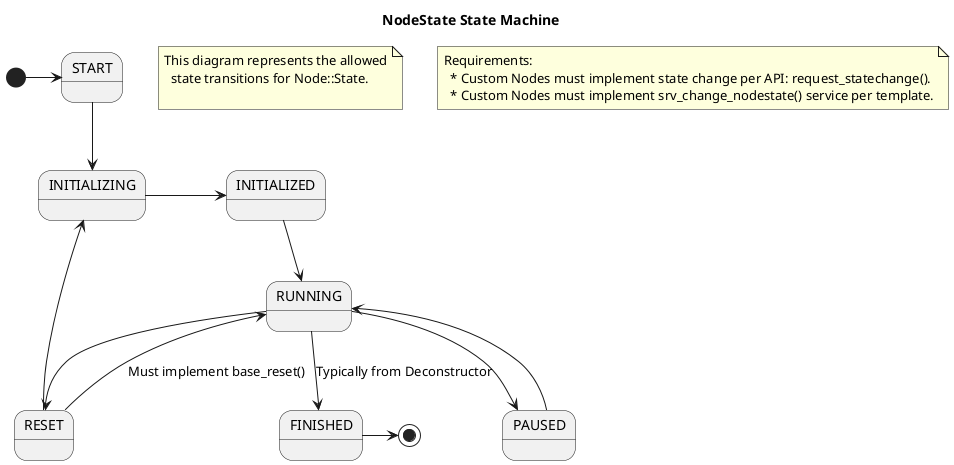 @startuml
title NodeState State Machine
note "This diagram represents the allowed\n  state transitions for Node::State.\n" as mainNote
note "Requirements:\n  * Custom Nodes must implement state change per API: request_statechange().\n  * Custom Nodes must implement srv_change_nodestate() service per template." as requirements
state "START" as Start
state "INITIALIZING" as Initializing
state "INITIALIZED" as Initialized
state "RUNNING" as Running
state "PAUSED" as Paused
state "RESET" as Reset
state "FINISHED" as Finished

[*] -> Start
Start --> Initializing 
Initializing -> Initialized
Initialized --> Running
Running --> Reset
Reset --> Running: Must implement base_reset()
Reset --> Initializing
Running --> Paused
Paused --> Running
Running --> Finished: Typically from Deconstructor
Finished -> [*]
@enduml